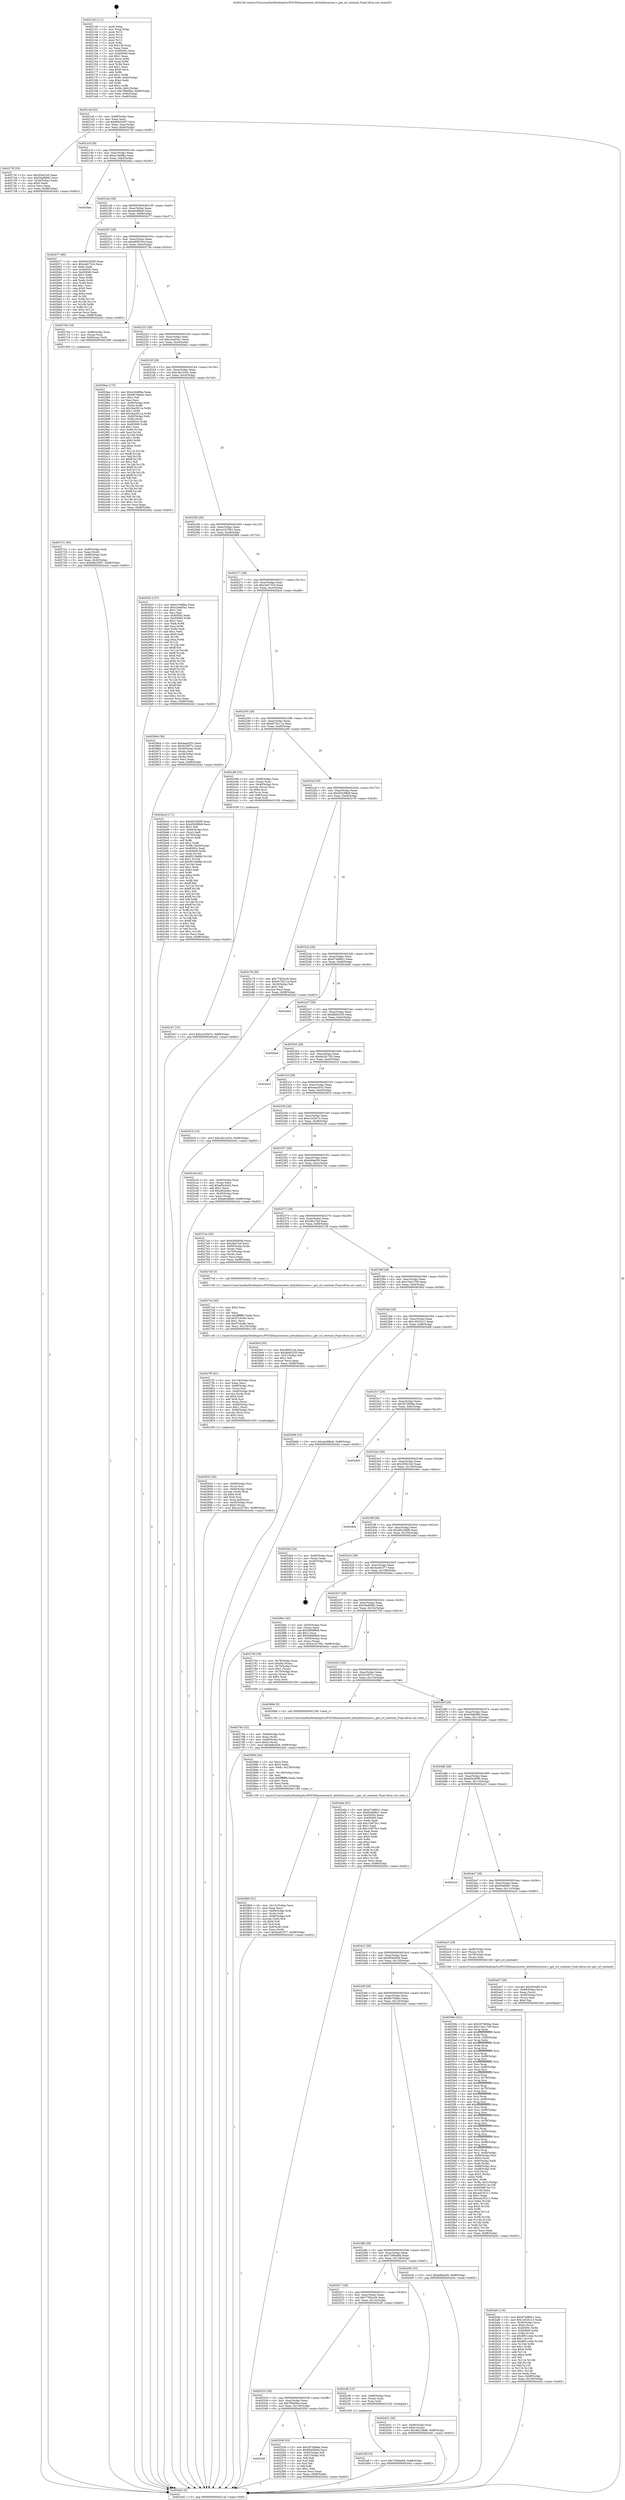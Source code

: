 digraph "0x402140" {
  label = "0x402140 (/mnt/c/Users/mathe/Desktop/tcc/POCII/binaries/extr_kittykittymouse.c_get_url_sentinel_Final-ollvm.out::main(0))"
  labelloc = "t"
  node[shape=record]

  Entry [label="",width=0.3,height=0.3,shape=circle,fillcolor=black,style=filled]
  "0x4021af" [label="{
     0x4021af [32]\l
     | [instrs]\l
     &nbsp;&nbsp;0x4021af \<+6\>: mov -0x98(%rbp),%eax\l
     &nbsp;&nbsp;0x4021b5 \<+2\>: mov %eax,%ecx\l
     &nbsp;&nbsp;0x4021b7 \<+6\>: sub $0x84b526f7,%ecx\l
     &nbsp;&nbsp;0x4021bd \<+6\>: mov %eax,-0xac(%rbp)\l
     &nbsp;&nbsp;0x4021c3 \<+6\>: mov %ecx,-0xb0(%rbp)\l
     &nbsp;&nbsp;0x4021c9 \<+6\>: je 000000000040273f \<main+0x5ff\>\l
  }"]
  "0x40273f" [label="{
     0x40273f [30]\l
     | [instrs]\l
     &nbsp;&nbsp;0x40273f \<+5\>: mov $0x3f26c3c0,%eax\l
     &nbsp;&nbsp;0x402744 \<+5\>: mov $0x54af6882,%ecx\l
     &nbsp;&nbsp;0x402749 \<+3\>: mov -0x30(%rbp),%edx\l
     &nbsp;&nbsp;0x40274c \<+3\>: cmp $0x0,%edx\l
     &nbsp;&nbsp;0x40274f \<+3\>: cmove %ecx,%eax\l
     &nbsp;&nbsp;0x402752 \<+6\>: mov %eax,-0x98(%rbp)\l
     &nbsp;&nbsp;0x402758 \<+5\>: jmp 0000000000402e42 \<main+0xd02\>\l
  }"]
  "0x4021cf" [label="{
     0x4021cf [28]\l
     | [instrs]\l
     &nbsp;&nbsp;0x4021cf \<+5\>: jmp 00000000004021d4 \<main+0x94\>\l
     &nbsp;&nbsp;0x4021d4 \<+6\>: mov -0xac(%rbp),%eax\l
     &nbsp;&nbsp;0x4021da \<+5\>: sub $0xa10ddfba,%eax\l
     &nbsp;&nbsp;0x4021df \<+6\>: mov %eax,-0xb4(%rbp)\l
     &nbsp;&nbsp;0x4021e5 \<+6\>: je 0000000000402daa \<main+0xc6a\>\l
  }"]
  Exit [label="",width=0.3,height=0.3,shape=circle,fillcolor=black,style=filled,peripheries=2]
  "0x402daa" [label="{
     0x402daa\l
  }", style=dashed]
  "0x4021eb" [label="{
     0x4021eb [28]\l
     | [instrs]\l
     &nbsp;&nbsp;0x4021eb \<+5\>: jmp 00000000004021f0 \<main+0xb0\>\l
     &nbsp;&nbsp;0x4021f0 \<+6\>: mov -0xac(%rbp),%eax\l
     &nbsp;&nbsp;0x4021f6 \<+5\>: sub $0xabc8fbe0,%eax\l
     &nbsp;&nbsp;0x4021fb \<+6\>: mov %eax,-0xb8(%rbp)\l
     &nbsp;&nbsp;0x402201 \<+6\>: je 0000000000402b77 \<main+0xa37\>\l
  }"]
  "0x402cff" [label="{
     0x402cff [15]\l
     | [instrs]\l
     &nbsp;&nbsp;0x402cff \<+10\>: movl $0x7299ae8d,-0x98(%rbp)\l
     &nbsp;&nbsp;0x402d09 \<+5\>: jmp 0000000000402e42 \<main+0xd02\>\l
  }"]
  "0x402b77" [label="{
     0x402b77 [86]\l
     | [instrs]\l
     &nbsp;&nbsp;0x402b77 \<+5\>: mov $0x654295f5,%eax\l
     &nbsp;&nbsp;0x402b7c \<+5\>: mov $0xcefe7324,%ecx\l
     &nbsp;&nbsp;0x402b81 \<+2\>: xor %edx,%edx\l
     &nbsp;&nbsp;0x402b83 \<+7\>: mov 0x40505c,%esi\l
     &nbsp;&nbsp;0x402b8a \<+7\>: mov 0x405060,%edi\l
     &nbsp;&nbsp;0x402b91 \<+3\>: sub $0x1,%edx\l
     &nbsp;&nbsp;0x402b94 \<+3\>: mov %esi,%r8d\l
     &nbsp;&nbsp;0x402b97 \<+3\>: add %edx,%r8d\l
     &nbsp;&nbsp;0x402b9a \<+4\>: imul %r8d,%esi\l
     &nbsp;&nbsp;0x402b9e \<+3\>: and $0x1,%esi\l
     &nbsp;&nbsp;0x402ba1 \<+3\>: cmp $0x0,%esi\l
     &nbsp;&nbsp;0x402ba4 \<+4\>: sete %r9b\l
     &nbsp;&nbsp;0x402ba8 \<+3\>: cmp $0xa,%edi\l
     &nbsp;&nbsp;0x402bab \<+4\>: setl %r10b\l
     &nbsp;&nbsp;0x402baf \<+3\>: mov %r9b,%r11b\l
     &nbsp;&nbsp;0x402bb2 \<+3\>: and %r10b,%r11b\l
     &nbsp;&nbsp;0x402bb5 \<+3\>: xor %r10b,%r9b\l
     &nbsp;&nbsp;0x402bb8 \<+3\>: or %r9b,%r11b\l
     &nbsp;&nbsp;0x402bbb \<+4\>: test $0x1,%r11b\l
     &nbsp;&nbsp;0x402bbf \<+3\>: cmovne %ecx,%eax\l
     &nbsp;&nbsp;0x402bc2 \<+6\>: mov %eax,-0x98(%rbp)\l
     &nbsp;&nbsp;0x402bc8 \<+5\>: jmp 0000000000402e42 \<main+0xd02\>\l
  }"]
  "0x402207" [label="{
     0x402207 [28]\l
     | [instrs]\l
     &nbsp;&nbsp;0x402207 \<+5\>: jmp 000000000040220c \<main+0xcc\>\l
     &nbsp;&nbsp;0x40220c \<+6\>: mov -0xac(%rbp),%eax\l
     &nbsp;&nbsp;0x402212 \<+5\>: sub $0xaf09510a,%eax\l
     &nbsp;&nbsp;0x402217 \<+6\>: mov %eax,-0xbc(%rbp)\l
     &nbsp;&nbsp;0x40221d \<+6\>: je 000000000040270e \<main+0x5ce\>\l
  }"]
  "0x402cb7" [label="{
     0x402cb7 [15]\l
     | [instrs]\l
     &nbsp;&nbsp;0x402cb7 \<+10\>: movl $0xec320a7e,-0x98(%rbp)\l
     &nbsp;&nbsp;0x402cc1 \<+5\>: jmp 0000000000402e42 \<main+0xd02\>\l
  }"]
  "0x40270e" [label="{
     0x40270e [19]\l
     | [instrs]\l
     &nbsp;&nbsp;0x40270e \<+7\>: mov -0x88(%rbp),%rax\l
     &nbsp;&nbsp;0x402715 \<+3\>: mov (%rax),%rax\l
     &nbsp;&nbsp;0x402718 \<+4\>: mov 0x8(%rax),%rdi\l
     &nbsp;&nbsp;0x40271c \<+5\>: call 0000000000401060 \<atoi@plt\>\l
     | [calls]\l
     &nbsp;&nbsp;0x401060 \{1\} (unknown)\l
  }"]
  "0x402223" [label="{
     0x402223 [28]\l
     | [instrs]\l
     &nbsp;&nbsp;0x402223 \<+5\>: jmp 0000000000402228 \<main+0xe8\>\l
     &nbsp;&nbsp;0x402228 \<+6\>: mov -0xac(%rbp),%eax\l
     &nbsp;&nbsp;0x40222e \<+5\>: sub $0xc2ee65a1,%eax\l
     &nbsp;&nbsp;0x402233 \<+6\>: mov %eax,-0xc0(%rbp)\l
     &nbsp;&nbsp;0x402239 \<+6\>: je 00000000004029ae \<main+0x86e\>\l
  }"]
  "0x402af4" [label="{
     0x402af4 [116]\l
     | [instrs]\l
     &nbsp;&nbsp;0x402af4 \<+5\>: mov $0xd74d89c1,%esi\l
     &nbsp;&nbsp;0x402af9 \<+5\>: mov $0x14025c13,%edx\l
     &nbsp;&nbsp;0x402afe \<+4\>: mov -0x40(%rbp),%rcx\l
     &nbsp;&nbsp;0x402b02 \<+6\>: movl $0x0,(%rcx)\l
     &nbsp;&nbsp;0x402b08 \<+8\>: mov 0x40505c,%r8d\l
     &nbsp;&nbsp;0x402b10 \<+8\>: mov 0x405060,%r9d\l
     &nbsp;&nbsp;0x402b18 \<+3\>: mov %r8d,%r10d\l
     &nbsp;&nbsp;0x402b1b \<+7\>: sub $0x8f51c4de,%r10d\l
     &nbsp;&nbsp;0x402b22 \<+4\>: sub $0x1,%r10d\l
     &nbsp;&nbsp;0x402b26 \<+7\>: add $0x8f51c4de,%r10d\l
     &nbsp;&nbsp;0x402b2d \<+4\>: imul %r10d,%r8d\l
     &nbsp;&nbsp;0x402b31 \<+4\>: and $0x1,%r8d\l
     &nbsp;&nbsp;0x402b35 \<+4\>: cmp $0x0,%r8d\l
     &nbsp;&nbsp;0x402b39 \<+4\>: sete %r11b\l
     &nbsp;&nbsp;0x402b3d \<+4\>: cmp $0xa,%r9d\l
     &nbsp;&nbsp;0x402b41 \<+3\>: setl %bl\l
     &nbsp;&nbsp;0x402b44 \<+3\>: mov %r11b,%r14b\l
     &nbsp;&nbsp;0x402b47 \<+3\>: and %bl,%r14b\l
     &nbsp;&nbsp;0x402b4a \<+3\>: xor %bl,%r11b\l
     &nbsp;&nbsp;0x402b4d \<+3\>: or %r11b,%r14b\l
     &nbsp;&nbsp;0x402b50 \<+4\>: test $0x1,%r14b\l
     &nbsp;&nbsp;0x402b54 \<+3\>: cmovne %edx,%esi\l
     &nbsp;&nbsp;0x402b57 \<+6\>: mov %esi,-0x98(%rbp)\l
     &nbsp;&nbsp;0x402b5d \<+6\>: mov %eax,-0x140(%rbp)\l
     &nbsp;&nbsp;0x402b63 \<+5\>: jmp 0000000000402e42 \<main+0xd02\>\l
  }"]
  "0x4029ae" [label="{
     0x4029ae [173]\l
     | [instrs]\l
     &nbsp;&nbsp;0x4029ae \<+5\>: mov $0xa10ddfba,%eax\l
     &nbsp;&nbsp;0x4029b3 \<+5\>: mov $0x6b70debc,%ecx\l
     &nbsp;&nbsp;0x4029b8 \<+2\>: mov $0x1,%dl\l
     &nbsp;&nbsp;0x4029ba \<+2\>: xor %esi,%esi\l
     &nbsp;&nbsp;0x4029bc \<+4\>: mov -0x60(%rbp),%rdi\l
     &nbsp;&nbsp;0x4029c0 \<+3\>: mov (%rdi),%r8d\l
     &nbsp;&nbsp;0x4029c3 \<+7\>: sub $0x3ea2911a,%r8d\l
     &nbsp;&nbsp;0x4029ca \<+4\>: add $0x1,%r8d\l
     &nbsp;&nbsp;0x4029ce \<+7\>: add $0x3ea2911a,%r8d\l
     &nbsp;&nbsp;0x4029d5 \<+4\>: mov -0x60(%rbp),%rdi\l
     &nbsp;&nbsp;0x4029d9 \<+3\>: mov %r8d,(%rdi)\l
     &nbsp;&nbsp;0x4029dc \<+8\>: mov 0x40505c,%r8d\l
     &nbsp;&nbsp;0x4029e4 \<+8\>: mov 0x405060,%r9d\l
     &nbsp;&nbsp;0x4029ec \<+3\>: sub $0x1,%esi\l
     &nbsp;&nbsp;0x4029ef \<+3\>: mov %r8d,%r10d\l
     &nbsp;&nbsp;0x4029f2 \<+3\>: add %esi,%r10d\l
     &nbsp;&nbsp;0x4029f5 \<+4\>: imul %r10d,%r8d\l
     &nbsp;&nbsp;0x4029f9 \<+4\>: and $0x1,%r8d\l
     &nbsp;&nbsp;0x4029fd \<+4\>: cmp $0x0,%r8d\l
     &nbsp;&nbsp;0x402a01 \<+4\>: sete %r11b\l
     &nbsp;&nbsp;0x402a05 \<+4\>: cmp $0xa,%r9d\l
     &nbsp;&nbsp;0x402a09 \<+3\>: setl %bl\l
     &nbsp;&nbsp;0x402a0c \<+3\>: mov %r11b,%r14b\l
     &nbsp;&nbsp;0x402a0f \<+4\>: xor $0xff,%r14b\l
     &nbsp;&nbsp;0x402a13 \<+3\>: mov %bl,%r15b\l
     &nbsp;&nbsp;0x402a16 \<+4\>: xor $0xff,%r15b\l
     &nbsp;&nbsp;0x402a1a \<+3\>: xor $0x1,%dl\l
     &nbsp;&nbsp;0x402a1d \<+3\>: mov %r14b,%r12b\l
     &nbsp;&nbsp;0x402a20 \<+4\>: and $0xff,%r12b\l
     &nbsp;&nbsp;0x402a24 \<+3\>: and %dl,%r11b\l
     &nbsp;&nbsp;0x402a27 \<+3\>: mov %r15b,%r13b\l
     &nbsp;&nbsp;0x402a2a \<+4\>: and $0xff,%r13b\l
     &nbsp;&nbsp;0x402a2e \<+2\>: and %dl,%bl\l
     &nbsp;&nbsp;0x402a30 \<+3\>: or %r11b,%r12b\l
     &nbsp;&nbsp;0x402a33 \<+3\>: or %bl,%r13b\l
     &nbsp;&nbsp;0x402a36 \<+3\>: xor %r13b,%r12b\l
     &nbsp;&nbsp;0x402a39 \<+3\>: or %r15b,%r14b\l
     &nbsp;&nbsp;0x402a3c \<+4\>: xor $0xff,%r14b\l
     &nbsp;&nbsp;0x402a40 \<+3\>: or $0x1,%dl\l
     &nbsp;&nbsp;0x402a43 \<+3\>: and %dl,%r14b\l
     &nbsp;&nbsp;0x402a46 \<+3\>: or %r14b,%r12b\l
     &nbsp;&nbsp;0x402a49 \<+4\>: test $0x1,%r12b\l
     &nbsp;&nbsp;0x402a4d \<+3\>: cmovne %ecx,%eax\l
     &nbsp;&nbsp;0x402a50 \<+6\>: mov %eax,-0x98(%rbp)\l
     &nbsp;&nbsp;0x402a56 \<+5\>: jmp 0000000000402e42 \<main+0xd02\>\l
  }"]
  "0x40223f" [label="{
     0x40223f [28]\l
     | [instrs]\l
     &nbsp;&nbsp;0x40223f \<+5\>: jmp 0000000000402244 \<main+0x104\>\l
     &nbsp;&nbsp;0x402244 \<+6\>: mov -0xac(%rbp),%eax\l
     &nbsp;&nbsp;0x40224a \<+5\>: sub $0xc4b1443c,%eax\l
     &nbsp;&nbsp;0x40224f \<+6\>: mov %eax,-0xc4(%rbp)\l
     &nbsp;&nbsp;0x402255 \<+6\>: je 0000000000402925 \<main+0x7e5\>\l
  }"]
  "0x402ad7" [label="{
     0x402ad7 [29]\l
     | [instrs]\l
     &nbsp;&nbsp;0x402ad7 \<+10\>: movabs $0x4030b6,%rdi\l
     &nbsp;&nbsp;0x402ae1 \<+4\>: mov -0x48(%rbp),%rcx\l
     &nbsp;&nbsp;0x402ae5 \<+2\>: mov %eax,(%rcx)\l
     &nbsp;&nbsp;0x402ae7 \<+4\>: mov -0x48(%rbp),%rcx\l
     &nbsp;&nbsp;0x402aeb \<+2\>: mov (%rcx),%esi\l
     &nbsp;&nbsp;0x402aed \<+2\>: mov $0x0,%al\l
     &nbsp;&nbsp;0x402aef \<+5\>: call 0000000000401040 \<printf@plt\>\l
     | [calls]\l
     &nbsp;&nbsp;0x401040 \{1\} (unknown)\l
  }"]
  "0x402925" [label="{
     0x402925 [137]\l
     | [instrs]\l
     &nbsp;&nbsp;0x402925 \<+5\>: mov $0xa10ddfba,%eax\l
     &nbsp;&nbsp;0x40292a \<+5\>: mov $0xc2ee65a1,%ecx\l
     &nbsp;&nbsp;0x40292f \<+2\>: mov $0x1,%dl\l
     &nbsp;&nbsp;0x402931 \<+2\>: xor %esi,%esi\l
     &nbsp;&nbsp;0x402933 \<+7\>: mov 0x40505c,%edi\l
     &nbsp;&nbsp;0x40293a \<+8\>: mov 0x405060,%r8d\l
     &nbsp;&nbsp;0x402942 \<+3\>: sub $0x1,%esi\l
     &nbsp;&nbsp;0x402945 \<+3\>: mov %edi,%r9d\l
     &nbsp;&nbsp;0x402948 \<+3\>: add %esi,%r9d\l
     &nbsp;&nbsp;0x40294b \<+4\>: imul %r9d,%edi\l
     &nbsp;&nbsp;0x40294f \<+3\>: and $0x1,%edi\l
     &nbsp;&nbsp;0x402952 \<+3\>: cmp $0x0,%edi\l
     &nbsp;&nbsp;0x402955 \<+4\>: sete %r10b\l
     &nbsp;&nbsp;0x402959 \<+4\>: cmp $0xa,%r8d\l
     &nbsp;&nbsp;0x40295d \<+4\>: setl %r11b\l
     &nbsp;&nbsp;0x402961 \<+3\>: mov %r10b,%bl\l
     &nbsp;&nbsp;0x402964 \<+3\>: xor $0xff,%bl\l
     &nbsp;&nbsp;0x402967 \<+3\>: mov %r11b,%r14b\l
     &nbsp;&nbsp;0x40296a \<+4\>: xor $0xff,%r14b\l
     &nbsp;&nbsp;0x40296e \<+3\>: xor $0x0,%dl\l
     &nbsp;&nbsp;0x402971 \<+3\>: mov %bl,%r15b\l
     &nbsp;&nbsp;0x402974 \<+4\>: and $0x0,%r15b\l
     &nbsp;&nbsp;0x402978 \<+3\>: and %dl,%r10b\l
     &nbsp;&nbsp;0x40297b \<+3\>: mov %r14b,%r12b\l
     &nbsp;&nbsp;0x40297e \<+4\>: and $0x0,%r12b\l
     &nbsp;&nbsp;0x402982 \<+3\>: and %dl,%r11b\l
     &nbsp;&nbsp;0x402985 \<+3\>: or %r10b,%r15b\l
     &nbsp;&nbsp;0x402988 \<+3\>: or %r11b,%r12b\l
     &nbsp;&nbsp;0x40298b \<+3\>: xor %r12b,%r15b\l
     &nbsp;&nbsp;0x40298e \<+3\>: or %r14b,%bl\l
     &nbsp;&nbsp;0x402991 \<+3\>: xor $0xff,%bl\l
     &nbsp;&nbsp;0x402994 \<+3\>: or $0x0,%dl\l
     &nbsp;&nbsp;0x402997 \<+2\>: and %dl,%bl\l
     &nbsp;&nbsp;0x402999 \<+3\>: or %bl,%r15b\l
     &nbsp;&nbsp;0x40299c \<+4\>: test $0x1,%r15b\l
     &nbsp;&nbsp;0x4029a0 \<+3\>: cmovne %ecx,%eax\l
     &nbsp;&nbsp;0x4029a3 \<+6\>: mov %eax,-0x98(%rbp)\l
     &nbsp;&nbsp;0x4029a9 \<+5\>: jmp 0000000000402e42 \<main+0xd02\>\l
  }"]
  "0x40225b" [label="{
     0x40225b [28]\l
     | [instrs]\l
     &nbsp;&nbsp;0x40225b \<+5\>: jmp 0000000000402260 \<main+0x120\>\l
     &nbsp;&nbsp;0x402260 \<+6\>: mov -0xac(%rbp),%eax\l
     &nbsp;&nbsp;0x402266 \<+5\>: sub $0xce1b7061,%eax\l
     &nbsp;&nbsp;0x40226b \<+6\>: mov %eax,-0xc8(%rbp)\l
     &nbsp;&nbsp;0x402271 \<+6\>: je 0000000000402864 \<main+0x724\>\l
  }"]
  "0x4028b9" [label="{
     0x4028b9 [51]\l
     | [instrs]\l
     &nbsp;&nbsp;0x4028b9 \<+6\>: mov -0x13c(%rbp),%ecx\l
     &nbsp;&nbsp;0x4028bf \<+3\>: imul %eax,%ecx\l
     &nbsp;&nbsp;0x4028c2 \<+4\>: mov -0x68(%rbp),%rdi\l
     &nbsp;&nbsp;0x4028c6 \<+3\>: mov (%rdi),%rdi\l
     &nbsp;&nbsp;0x4028c9 \<+4\>: mov -0x60(%rbp),%r8\l
     &nbsp;&nbsp;0x4028cd \<+3\>: movslq (%r8),%r8\l
     &nbsp;&nbsp;0x4028d0 \<+4\>: shl $0x4,%r8\l
     &nbsp;&nbsp;0x4028d4 \<+3\>: add %r8,%rdi\l
     &nbsp;&nbsp;0x4028d7 \<+4\>: mov 0x8(%rdi),%rdi\l
     &nbsp;&nbsp;0x4028db \<+2\>: mov %ecx,(%rdi)\l
     &nbsp;&nbsp;0x4028dd \<+10\>: movl $0x4a401f77,-0x98(%rbp)\l
     &nbsp;&nbsp;0x4028e7 \<+5\>: jmp 0000000000402e42 \<main+0xd02\>\l
  }"]
  "0x402864" [label="{
     0x402864 [36]\l
     | [instrs]\l
     &nbsp;&nbsp;0x402864 \<+5\>: mov $0xeaacf25c,%eax\l
     &nbsp;&nbsp;0x402869 \<+5\>: mov $0x5c20f71c,%ecx\l
     &nbsp;&nbsp;0x40286e \<+4\>: mov -0x50(%rbp),%rdx\l
     &nbsp;&nbsp;0x402872 \<+2\>: mov (%rdx),%esi\l
     &nbsp;&nbsp;0x402874 \<+4\>: mov -0x58(%rbp),%rdx\l
     &nbsp;&nbsp;0x402878 \<+2\>: cmp (%rdx),%esi\l
     &nbsp;&nbsp;0x40287a \<+3\>: cmovl %ecx,%eax\l
     &nbsp;&nbsp;0x40287d \<+6\>: mov %eax,-0x98(%rbp)\l
     &nbsp;&nbsp;0x402883 \<+5\>: jmp 0000000000402e42 \<main+0xd02\>\l
  }"]
  "0x402277" [label="{
     0x402277 [28]\l
     | [instrs]\l
     &nbsp;&nbsp;0x402277 \<+5\>: jmp 000000000040227c \<main+0x13c\>\l
     &nbsp;&nbsp;0x40227c \<+6\>: mov -0xac(%rbp),%eax\l
     &nbsp;&nbsp;0x402282 \<+5\>: sub $0xcefe7324,%eax\l
     &nbsp;&nbsp;0x402287 \<+6\>: mov %eax,-0xcc(%rbp)\l
     &nbsp;&nbsp;0x40228d \<+6\>: je 0000000000402bcd \<main+0xa8d\>\l
  }"]
  "0x40288d" [label="{
     0x40288d [44]\l
     | [instrs]\l
     &nbsp;&nbsp;0x40288d \<+2\>: xor %ecx,%ecx\l
     &nbsp;&nbsp;0x40288f \<+5\>: mov $0x2,%edx\l
     &nbsp;&nbsp;0x402894 \<+6\>: mov %edx,-0x138(%rbp)\l
     &nbsp;&nbsp;0x40289a \<+1\>: cltd\l
     &nbsp;&nbsp;0x40289b \<+6\>: mov -0x138(%rbp),%esi\l
     &nbsp;&nbsp;0x4028a1 \<+2\>: idiv %esi\l
     &nbsp;&nbsp;0x4028a3 \<+6\>: imul $0xfffffffe,%edx,%edx\l
     &nbsp;&nbsp;0x4028a9 \<+3\>: sub $0x1,%ecx\l
     &nbsp;&nbsp;0x4028ac \<+2\>: sub %ecx,%edx\l
     &nbsp;&nbsp;0x4028ae \<+6\>: mov %edx,-0x13c(%rbp)\l
     &nbsp;&nbsp;0x4028b4 \<+5\>: call 0000000000401160 \<next_i\>\l
     | [calls]\l
     &nbsp;&nbsp;0x401160 \{1\} (/mnt/c/Users/mathe/Desktop/tcc/POCII/binaries/extr_kittykittymouse.c_get_url_sentinel_Final-ollvm.out::next_i)\l
  }"]
  "0x402bcd" [label="{
     0x402bcd [171]\l
     | [instrs]\l
     &nbsp;&nbsp;0x402bcd \<+5\>: mov $0x654295f5,%eax\l
     &nbsp;&nbsp;0x402bd2 \<+5\>: mov $0xd5b3f8b8,%ecx\l
     &nbsp;&nbsp;0x402bd7 \<+2\>: mov $0x1,%dl\l
     &nbsp;&nbsp;0x402bd9 \<+4\>: mov -0x40(%rbp),%rsi\l
     &nbsp;&nbsp;0x402bdd \<+2\>: mov (%rsi),%edi\l
     &nbsp;&nbsp;0x402bdf \<+4\>: mov -0x70(%rbp),%rsi\l
     &nbsp;&nbsp;0x402be3 \<+2\>: cmp (%rsi),%edi\l
     &nbsp;&nbsp;0x402be5 \<+4\>: setl %r8b\l
     &nbsp;&nbsp;0x402be9 \<+4\>: and $0x1,%r8b\l
     &nbsp;&nbsp;0x402bed \<+4\>: mov %r8b,-0x29(%rbp)\l
     &nbsp;&nbsp;0x402bf1 \<+7\>: mov 0x40505c,%edi\l
     &nbsp;&nbsp;0x402bf8 \<+8\>: mov 0x405060,%r9d\l
     &nbsp;&nbsp;0x402c00 \<+3\>: mov %edi,%r10d\l
     &nbsp;&nbsp;0x402c03 \<+7\>: add $0x9515b89d,%r10d\l
     &nbsp;&nbsp;0x402c0a \<+4\>: sub $0x1,%r10d\l
     &nbsp;&nbsp;0x402c0e \<+7\>: sub $0x9515b89d,%r10d\l
     &nbsp;&nbsp;0x402c15 \<+4\>: imul %r10d,%edi\l
     &nbsp;&nbsp;0x402c19 \<+3\>: and $0x1,%edi\l
     &nbsp;&nbsp;0x402c1c \<+3\>: cmp $0x0,%edi\l
     &nbsp;&nbsp;0x402c1f \<+4\>: sete %r8b\l
     &nbsp;&nbsp;0x402c23 \<+4\>: cmp $0xa,%r9d\l
     &nbsp;&nbsp;0x402c27 \<+4\>: setl %r11b\l
     &nbsp;&nbsp;0x402c2b \<+3\>: mov %r8b,%bl\l
     &nbsp;&nbsp;0x402c2e \<+3\>: xor $0xff,%bl\l
     &nbsp;&nbsp;0x402c31 \<+3\>: mov %r11b,%r14b\l
     &nbsp;&nbsp;0x402c34 \<+4\>: xor $0xff,%r14b\l
     &nbsp;&nbsp;0x402c38 \<+3\>: xor $0x1,%dl\l
     &nbsp;&nbsp;0x402c3b \<+3\>: mov %bl,%r15b\l
     &nbsp;&nbsp;0x402c3e \<+4\>: and $0xff,%r15b\l
     &nbsp;&nbsp;0x402c42 \<+3\>: and %dl,%r8b\l
     &nbsp;&nbsp;0x402c45 \<+3\>: mov %r14b,%r12b\l
     &nbsp;&nbsp;0x402c48 \<+4\>: and $0xff,%r12b\l
     &nbsp;&nbsp;0x402c4c \<+3\>: and %dl,%r11b\l
     &nbsp;&nbsp;0x402c4f \<+3\>: or %r8b,%r15b\l
     &nbsp;&nbsp;0x402c52 \<+3\>: or %r11b,%r12b\l
     &nbsp;&nbsp;0x402c55 \<+3\>: xor %r12b,%r15b\l
     &nbsp;&nbsp;0x402c58 \<+3\>: or %r14b,%bl\l
     &nbsp;&nbsp;0x402c5b \<+3\>: xor $0xff,%bl\l
     &nbsp;&nbsp;0x402c5e \<+3\>: or $0x1,%dl\l
     &nbsp;&nbsp;0x402c61 \<+2\>: and %dl,%bl\l
     &nbsp;&nbsp;0x402c63 \<+3\>: or %bl,%r15b\l
     &nbsp;&nbsp;0x402c66 \<+4\>: test $0x1,%r15b\l
     &nbsp;&nbsp;0x402c6a \<+3\>: cmovne %ecx,%eax\l
     &nbsp;&nbsp;0x402c6d \<+6\>: mov %eax,-0x98(%rbp)\l
     &nbsp;&nbsp;0x402c73 \<+5\>: jmp 0000000000402e42 \<main+0xd02\>\l
  }"]
  "0x402293" [label="{
     0x402293 [28]\l
     | [instrs]\l
     &nbsp;&nbsp;0x402293 \<+5\>: jmp 0000000000402298 \<main+0x158\>\l
     &nbsp;&nbsp;0x402298 \<+6\>: mov -0xac(%rbp),%eax\l
     &nbsp;&nbsp;0x40229e \<+5\>: sub $0xd576211a,%eax\l
     &nbsp;&nbsp;0x4022a3 \<+6\>: mov %eax,-0xd0(%rbp)\l
     &nbsp;&nbsp;0x4022a9 \<+6\>: je 0000000000402c96 \<main+0xb56\>\l
  }"]
  "0x402832" [label="{
     0x402832 [50]\l
     | [instrs]\l
     &nbsp;&nbsp;0x402832 \<+4\>: mov -0x68(%rbp),%rsi\l
     &nbsp;&nbsp;0x402836 \<+3\>: mov (%rsi),%rsi\l
     &nbsp;&nbsp;0x402839 \<+4\>: mov -0x60(%rbp),%rdi\l
     &nbsp;&nbsp;0x40283d \<+3\>: movslq (%rdi),%rdi\l
     &nbsp;&nbsp;0x402840 \<+4\>: shl $0x4,%rdi\l
     &nbsp;&nbsp;0x402844 \<+3\>: add %rdi,%rsi\l
     &nbsp;&nbsp;0x402847 \<+4\>: mov %rax,0x8(%rsi)\l
     &nbsp;&nbsp;0x40284b \<+4\>: mov -0x50(%rbp),%rax\l
     &nbsp;&nbsp;0x40284f \<+6\>: movl $0x0,(%rax)\l
     &nbsp;&nbsp;0x402855 \<+10\>: movl $0xce1b7061,-0x98(%rbp)\l
     &nbsp;&nbsp;0x40285f \<+5\>: jmp 0000000000402e42 \<main+0xd02\>\l
  }"]
  "0x402c96" [label="{
     0x402c96 [33]\l
     | [instrs]\l
     &nbsp;&nbsp;0x402c96 \<+4\>: mov -0x68(%rbp),%rax\l
     &nbsp;&nbsp;0x402c9a \<+3\>: mov (%rax),%rax\l
     &nbsp;&nbsp;0x402c9d \<+4\>: mov -0x40(%rbp),%rcx\l
     &nbsp;&nbsp;0x402ca1 \<+3\>: movslq (%rcx),%rcx\l
     &nbsp;&nbsp;0x402ca4 \<+4\>: shl $0x4,%rcx\l
     &nbsp;&nbsp;0x402ca8 \<+3\>: add %rcx,%rax\l
     &nbsp;&nbsp;0x402cab \<+4\>: mov 0x8(%rax),%rax\l
     &nbsp;&nbsp;0x402caf \<+3\>: mov %rax,%rdi\l
     &nbsp;&nbsp;0x402cb2 \<+5\>: call 0000000000401030 \<free@plt\>\l
     | [calls]\l
     &nbsp;&nbsp;0x401030 \{1\} (unknown)\l
  }"]
  "0x4022af" [label="{
     0x4022af [28]\l
     | [instrs]\l
     &nbsp;&nbsp;0x4022af \<+5\>: jmp 00000000004022b4 \<main+0x174\>\l
     &nbsp;&nbsp;0x4022b4 \<+6\>: mov -0xac(%rbp),%eax\l
     &nbsp;&nbsp;0x4022ba \<+5\>: sub $0xd5b3f8b8,%eax\l
     &nbsp;&nbsp;0x4022bf \<+6\>: mov %eax,-0xd4(%rbp)\l
     &nbsp;&nbsp;0x4022c5 \<+6\>: je 0000000000402c78 \<main+0xb38\>\l
  }"]
  "0x4027f5" [label="{
     0x4027f5 [61]\l
     | [instrs]\l
     &nbsp;&nbsp;0x4027f5 \<+6\>: mov -0x134(%rbp),%ecx\l
     &nbsp;&nbsp;0x4027fb \<+3\>: imul %eax,%ecx\l
     &nbsp;&nbsp;0x4027fe \<+4\>: mov -0x68(%rbp),%rsi\l
     &nbsp;&nbsp;0x402802 \<+3\>: mov (%rsi),%rsi\l
     &nbsp;&nbsp;0x402805 \<+4\>: mov -0x60(%rbp),%rdi\l
     &nbsp;&nbsp;0x402809 \<+3\>: movslq (%rdi),%rdi\l
     &nbsp;&nbsp;0x40280c \<+4\>: shl $0x4,%rdi\l
     &nbsp;&nbsp;0x402810 \<+3\>: add %rdi,%rsi\l
     &nbsp;&nbsp;0x402813 \<+2\>: mov %ecx,(%rsi)\l
     &nbsp;&nbsp;0x402815 \<+4\>: mov -0x58(%rbp),%rsi\l
     &nbsp;&nbsp;0x402819 \<+6\>: movl $0x1,(%rsi)\l
     &nbsp;&nbsp;0x40281f \<+4\>: mov -0x58(%rbp),%rsi\l
     &nbsp;&nbsp;0x402823 \<+3\>: movslq (%rsi),%rsi\l
     &nbsp;&nbsp;0x402826 \<+4\>: shl $0x2,%rsi\l
     &nbsp;&nbsp;0x40282a \<+3\>: mov %rsi,%rdi\l
     &nbsp;&nbsp;0x40282d \<+5\>: call 0000000000401050 \<malloc@plt\>\l
     | [calls]\l
     &nbsp;&nbsp;0x401050 \{1\} (unknown)\l
  }"]
  "0x402c78" [label="{
     0x402c78 [30]\l
     | [instrs]\l
     &nbsp;&nbsp;0x402c78 \<+5\>: mov $0x7795ac2b,%eax\l
     &nbsp;&nbsp;0x402c7d \<+5\>: mov $0xd576211a,%ecx\l
     &nbsp;&nbsp;0x402c82 \<+3\>: mov -0x29(%rbp),%dl\l
     &nbsp;&nbsp;0x402c85 \<+3\>: test $0x1,%dl\l
     &nbsp;&nbsp;0x402c88 \<+3\>: cmovne %ecx,%eax\l
     &nbsp;&nbsp;0x402c8b \<+6\>: mov %eax,-0x98(%rbp)\l
     &nbsp;&nbsp;0x402c91 \<+5\>: jmp 0000000000402e42 \<main+0xd02\>\l
  }"]
  "0x4022cb" [label="{
     0x4022cb [28]\l
     | [instrs]\l
     &nbsp;&nbsp;0x4022cb \<+5\>: jmp 00000000004022d0 \<main+0x190\>\l
     &nbsp;&nbsp;0x4022d0 \<+6\>: mov -0xac(%rbp),%eax\l
     &nbsp;&nbsp;0x4022d6 \<+5\>: sub $0xd74d89c1,%eax\l
     &nbsp;&nbsp;0x4022db \<+6\>: mov %eax,-0xd8(%rbp)\l
     &nbsp;&nbsp;0x4022e1 \<+6\>: je 0000000000402dd4 \<main+0xc94\>\l
  }"]
  "0x4027cd" [label="{
     0x4027cd [40]\l
     | [instrs]\l
     &nbsp;&nbsp;0x4027cd \<+5\>: mov $0x2,%ecx\l
     &nbsp;&nbsp;0x4027d2 \<+1\>: cltd\l
     &nbsp;&nbsp;0x4027d3 \<+2\>: idiv %ecx\l
     &nbsp;&nbsp;0x4027d5 \<+6\>: imul $0xfffffffe,%edx,%ecx\l
     &nbsp;&nbsp;0x4027db \<+6\>: sub $0xf7cfca8c,%ecx\l
     &nbsp;&nbsp;0x4027e1 \<+3\>: add $0x1,%ecx\l
     &nbsp;&nbsp;0x4027e4 \<+6\>: add $0xf7cfca8c,%ecx\l
     &nbsp;&nbsp;0x4027ea \<+6\>: mov %ecx,-0x134(%rbp)\l
     &nbsp;&nbsp;0x4027f0 \<+5\>: call 0000000000401160 \<next_i\>\l
     | [calls]\l
     &nbsp;&nbsp;0x401160 \{1\} (/mnt/c/Users/mathe/Desktop/tcc/POCII/binaries/extr_kittykittymouse.c_get_url_sentinel_Final-ollvm.out::next_i)\l
  }"]
  "0x402dd4" [label="{
     0x402dd4\l
  }", style=dashed]
  "0x4022e7" [label="{
     0x4022e7 [28]\l
     | [instrs]\l
     &nbsp;&nbsp;0x4022e7 \<+5\>: jmp 00000000004022ec \<main+0x1ac\>\l
     &nbsp;&nbsp;0x4022ec \<+6\>: mov -0xac(%rbp),%eax\l
     &nbsp;&nbsp;0x4022f2 \<+5\>: sub $0xdbf42555,%eax\l
     &nbsp;&nbsp;0x4022f7 \<+6\>: mov %eax,-0xdc(%rbp)\l
     &nbsp;&nbsp;0x4022fd \<+6\>: je 00000000004026ed \<main+0x5ad\>\l
  }"]
  "0x402784" [label="{
     0x402784 [32]\l
     | [instrs]\l
     &nbsp;&nbsp;0x402784 \<+4\>: mov -0x68(%rbp),%rdi\l
     &nbsp;&nbsp;0x402788 \<+3\>: mov %rax,(%rdi)\l
     &nbsp;&nbsp;0x40278b \<+4\>: mov -0x60(%rbp),%rax\l
     &nbsp;&nbsp;0x40278f \<+6\>: movl $0x0,(%rax)\l
     &nbsp;&nbsp;0x402795 \<+10\>: movl $0xbd6a458,-0x98(%rbp)\l
     &nbsp;&nbsp;0x40279f \<+5\>: jmp 0000000000402e42 \<main+0xd02\>\l
  }"]
  "0x4026ed" [label="{
     0x4026ed\l
  }", style=dashed]
  "0x402303" [label="{
     0x402303 [28]\l
     | [instrs]\l
     &nbsp;&nbsp;0x402303 \<+5\>: jmp 0000000000402308 \<main+0x1c8\>\l
     &nbsp;&nbsp;0x402308 \<+6\>: mov -0xac(%rbp),%eax\l
     &nbsp;&nbsp;0x40230e \<+5\>: sub $0xde2817d5,%eax\l
     &nbsp;&nbsp;0x402313 \<+6\>: mov %eax,-0xe0(%rbp)\l
     &nbsp;&nbsp;0x402319 \<+6\>: je 0000000000402d1d \<main+0xbdd\>\l
  }"]
  "0x402721" [label="{
     0x402721 [30]\l
     | [instrs]\l
     &nbsp;&nbsp;0x402721 \<+4\>: mov -0x80(%rbp),%rdi\l
     &nbsp;&nbsp;0x402725 \<+2\>: mov %eax,(%rdi)\l
     &nbsp;&nbsp;0x402727 \<+4\>: mov -0x80(%rbp),%rdi\l
     &nbsp;&nbsp;0x40272b \<+2\>: mov (%rdi),%eax\l
     &nbsp;&nbsp;0x40272d \<+3\>: mov %eax,-0x30(%rbp)\l
     &nbsp;&nbsp;0x402730 \<+10\>: movl $0x84b526f7,-0x98(%rbp)\l
     &nbsp;&nbsp;0x40273a \<+5\>: jmp 0000000000402e42 \<main+0xd02\>\l
  }"]
  "0x402d1d" [label="{
     0x402d1d\l
  }", style=dashed]
  "0x40231f" [label="{
     0x40231f [28]\l
     | [instrs]\l
     &nbsp;&nbsp;0x40231f \<+5\>: jmp 0000000000402324 \<main+0x1e4\>\l
     &nbsp;&nbsp;0x402324 \<+6\>: mov -0xac(%rbp),%eax\l
     &nbsp;&nbsp;0x40232a \<+5\>: sub $0xeaacf25c,%eax\l
     &nbsp;&nbsp;0x40232f \<+6\>: mov %eax,-0xe4(%rbp)\l
     &nbsp;&nbsp;0x402335 \<+6\>: je 0000000000402916 \<main+0x7d6\>\l
  }"]
  "0x402140" [label="{
     0x402140 [111]\l
     | [instrs]\l
     &nbsp;&nbsp;0x402140 \<+1\>: push %rbp\l
     &nbsp;&nbsp;0x402141 \<+3\>: mov %rsp,%rbp\l
     &nbsp;&nbsp;0x402144 \<+2\>: push %r15\l
     &nbsp;&nbsp;0x402146 \<+2\>: push %r14\l
     &nbsp;&nbsp;0x402148 \<+2\>: push %r13\l
     &nbsp;&nbsp;0x40214a \<+2\>: push %r12\l
     &nbsp;&nbsp;0x40214c \<+1\>: push %rbx\l
     &nbsp;&nbsp;0x40214d \<+7\>: sub $0x138,%rsp\l
     &nbsp;&nbsp;0x402154 \<+2\>: xor %eax,%eax\l
     &nbsp;&nbsp;0x402156 \<+7\>: mov 0x40505c,%ecx\l
     &nbsp;&nbsp;0x40215d \<+7\>: mov 0x405060,%edx\l
     &nbsp;&nbsp;0x402164 \<+3\>: sub $0x1,%eax\l
     &nbsp;&nbsp;0x402167 \<+3\>: mov %ecx,%r8d\l
     &nbsp;&nbsp;0x40216a \<+3\>: add %eax,%r8d\l
     &nbsp;&nbsp;0x40216d \<+4\>: imul %r8d,%ecx\l
     &nbsp;&nbsp;0x402171 \<+3\>: and $0x1,%ecx\l
     &nbsp;&nbsp;0x402174 \<+3\>: cmp $0x0,%ecx\l
     &nbsp;&nbsp;0x402177 \<+4\>: sete %r9b\l
     &nbsp;&nbsp;0x40217b \<+4\>: and $0x1,%r9b\l
     &nbsp;&nbsp;0x40217f \<+7\>: mov %r9b,-0x92(%rbp)\l
     &nbsp;&nbsp;0x402186 \<+3\>: cmp $0xa,%edx\l
     &nbsp;&nbsp;0x402189 \<+4\>: setl %r9b\l
     &nbsp;&nbsp;0x40218d \<+4\>: and $0x1,%r9b\l
     &nbsp;&nbsp;0x402191 \<+7\>: mov %r9b,-0x91(%rbp)\l
     &nbsp;&nbsp;0x402198 \<+10\>: movl $0x7f9af4ba,-0x98(%rbp)\l
     &nbsp;&nbsp;0x4021a2 \<+6\>: mov %edi,-0x9c(%rbp)\l
     &nbsp;&nbsp;0x4021a8 \<+7\>: mov %rsi,-0xa8(%rbp)\l
  }"]
  "0x402916" [label="{
     0x402916 [15]\l
     | [instrs]\l
     &nbsp;&nbsp;0x402916 \<+10\>: movl $0xc4b1443c,-0x98(%rbp)\l
     &nbsp;&nbsp;0x402920 \<+5\>: jmp 0000000000402e42 \<main+0xd02\>\l
  }"]
  "0x40233b" [label="{
     0x40233b [28]\l
     | [instrs]\l
     &nbsp;&nbsp;0x40233b \<+5\>: jmp 0000000000402340 \<main+0x200\>\l
     &nbsp;&nbsp;0x402340 \<+6\>: mov -0xac(%rbp),%eax\l
     &nbsp;&nbsp;0x402346 \<+5\>: sub $0xec320a7e,%eax\l
     &nbsp;&nbsp;0x40234b \<+6\>: mov %eax,-0xe8(%rbp)\l
     &nbsp;&nbsp;0x402351 \<+6\>: je 0000000000402cc6 \<main+0xb86\>\l
  }"]
  "0x402e42" [label="{
     0x402e42 [5]\l
     | [instrs]\l
     &nbsp;&nbsp;0x402e42 \<+5\>: jmp 00000000004021af \<main+0x6f\>\l
  }"]
  "0x402cc6" [label="{
     0x402cc6 [42]\l
     | [instrs]\l
     &nbsp;&nbsp;0x402cc6 \<+4\>: mov -0x40(%rbp),%rax\l
     &nbsp;&nbsp;0x402cca \<+2\>: mov (%rax),%ecx\l
     &nbsp;&nbsp;0x402ccc \<+6\>: add $0xef5a3a02,%ecx\l
     &nbsp;&nbsp;0x402cd2 \<+3\>: add $0x1,%ecx\l
     &nbsp;&nbsp;0x402cd5 \<+6\>: sub $0xef5a3a02,%ecx\l
     &nbsp;&nbsp;0x402cdb \<+4\>: mov -0x40(%rbp),%rax\l
     &nbsp;&nbsp;0x402cdf \<+2\>: mov %ecx,(%rax)\l
     &nbsp;&nbsp;0x402ce1 \<+10\>: movl $0xabc8fbe0,-0x98(%rbp)\l
     &nbsp;&nbsp;0x402ceb \<+5\>: jmp 0000000000402e42 \<main+0xd02\>\l
  }"]
  "0x402357" [label="{
     0x402357 [28]\l
     | [instrs]\l
     &nbsp;&nbsp;0x402357 \<+5\>: jmp 000000000040235c \<main+0x21c\>\l
     &nbsp;&nbsp;0x40235c \<+6\>: mov -0xac(%rbp),%eax\l
     &nbsp;&nbsp;0x402362 \<+5\>: sub $0xbd6a458,%eax\l
     &nbsp;&nbsp;0x402367 \<+6\>: mov %eax,-0xec(%rbp)\l
     &nbsp;&nbsp;0x40236d \<+6\>: je 00000000004027a4 \<main+0x664\>\l
  }"]
  "0x40254f" [label="{
     0x40254f\l
  }", style=dashed]
  "0x4027a4" [label="{
     0x4027a4 [36]\l
     | [instrs]\l
     &nbsp;&nbsp;0x4027a4 \<+5\>: mov $0x636b0f40,%eax\l
     &nbsp;&nbsp;0x4027a9 \<+5\>: mov $0xcfb27bd,%ecx\l
     &nbsp;&nbsp;0x4027ae \<+4\>: mov -0x60(%rbp),%rdx\l
     &nbsp;&nbsp;0x4027b2 \<+2\>: mov (%rdx),%esi\l
     &nbsp;&nbsp;0x4027b4 \<+4\>: mov -0x70(%rbp),%rdx\l
     &nbsp;&nbsp;0x4027b8 \<+2\>: cmp (%rdx),%esi\l
     &nbsp;&nbsp;0x4027ba \<+3\>: cmovl %ecx,%eax\l
     &nbsp;&nbsp;0x4027bd \<+6\>: mov %eax,-0x98(%rbp)\l
     &nbsp;&nbsp;0x4027c3 \<+5\>: jmp 0000000000402e42 \<main+0xd02\>\l
  }"]
  "0x402373" [label="{
     0x402373 [28]\l
     | [instrs]\l
     &nbsp;&nbsp;0x402373 \<+5\>: jmp 0000000000402378 \<main+0x238\>\l
     &nbsp;&nbsp;0x402378 \<+6\>: mov -0xac(%rbp),%eax\l
     &nbsp;&nbsp;0x40237e \<+5\>: sub $0xcfb27bd,%eax\l
     &nbsp;&nbsp;0x402383 \<+6\>: mov %eax,-0xf0(%rbp)\l
     &nbsp;&nbsp;0x402389 \<+6\>: je 00000000004027c8 \<main+0x688\>\l
  }"]
  "0x402559" [label="{
     0x402559 [53]\l
     | [instrs]\l
     &nbsp;&nbsp;0x402559 \<+5\>: mov $0x267d69ba,%eax\l
     &nbsp;&nbsp;0x40255e \<+5\>: mov $0x694f4564,%ecx\l
     &nbsp;&nbsp;0x402563 \<+6\>: mov -0x92(%rbp),%dl\l
     &nbsp;&nbsp;0x402569 \<+7\>: mov -0x91(%rbp),%sil\l
     &nbsp;&nbsp;0x402570 \<+3\>: mov %dl,%dil\l
     &nbsp;&nbsp;0x402573 \<+3\>: and %sil,%dil\l
     &nbsp;&nbsp;0x402576 \<+3\>: xor %sil,%dl\l
     &nbsp;&nbsp;0x402579 \<+3\>: or %dl,%dil\l
     &nbsp;&nbsp;0x40257c \<+4\>: test $0x1,%dil\l
     &nbsp;&nbsp;0x402580 \<+3\>: cmovne %ecx,%eax\l
     &nbsp;&nbsp;0x402583 \<+6\>: mov %eax,-0x98(%rbp)\l
     &nbsp;&nbsp;0x402589 \<+5\>: jmp 0000000000402e42 \<main+0xd02\>\l
  }"]
  "0x4027c8" [label="{
     0x4027c8 [5]\l
     | [instrs]\l
     &nbsp;&nbsp;0x4027c8 \<+5\>: call 0000000000401160 \<next_i\>\l
     | [calls]\l
     &nbsp;&nbsp;0x401160 \{1\} (/mnt/c/Users/mathe/Desktop/tcc/POCII/binaries/extr_kittykittymouse.c_get_url_sentinel_Final-ollvm.out::next_i)\l
  }"]
  "0x40238f" [label="{
     0x40238f [28]\l
     | [instrs]\l
     &nbsp;&nbsp;0x40238f \<+5\>: jmp 0000000000402394 \<main+0x254\>\l
     &nbsp;&nbsp;0x402394 \<+6\>: mov -0xac(%rbp),%eax\l
     &nbsp;&nbsp;0x40239a \<+5\>: sub $0x13ee1700,%eax\l
     &nbsp;&nbsp;0x40239f \<+6\>: mov %eax,-0xf4(%rbp)\l
     &nbsp;&nbsp;0x4023a5 \<+6\>: je 00000000004026cf \<main+0x58f\>\l
  }"]
  "0x402533" [label="{
     0x402533 [28]\l
     | [instrs]\l
     &nbsp;&nbsp;0x402533 \<+5\>: jmp 0000000000402538 \<main+0x3f8\>\l
     &nbsp;&nbsp;0x402538 \<+6\>: mov -0xac(%rbp),%eax\l
     &nbsp;&nbsp;0x40253e \<+5\>: sub $0x7f9af4ba,%eax\l
     &nbsp;&nbsp;0x402543 \<+6\>: mov %eax,-0x130(%rbp)\l
     &nbsp;&nbsp;0x402549 \<+6\>: je 0000000000402559 \<main+0x419\>\l
  }"]
  "0x4026cf" [label="{
     0x4026cf [30]\l
     | [instrs]\l
     &nbsp;&nbsp;0x4026cf \<+5\>: mov $0xaf09510a,%eax\l
     &nbsp;&nbsp;0x4026d4 \<+5\>: mov $0xdbf42555,%ecx\l
     &nbsp;&nbsp;0x4026d9 \<+3\>: mov -0x31(%rbp),%dl\l
     &nbsp;&nbsp;0x4026dc \<+3\>: test $0x1,%dl\l
     &nbsp;&nbsp;0x4026df \<+3\>: cmovne %ecx,%eax\l
     &nbsp;&nbsp;0x4026e2 \<+6\>: mov %eax,-0x98(%rbp)\l
     &nbsp;&nbsp;0x4026e8 \<+5\>: jmp 0000000000402e42 \<main+0xd02\>\l
  }"]
  "0x4023ab" [label="{
     0x4023ab [28]\l
     | [instrs]\l
     &nbsp;&nbsp;0x4023ab \<+5\>: jmp 00000000004023b0 \<main+0x270\>\l
     &nbsp;&nbsp;0x4023b0 \<+6\>: mov -0xac(%rbp),%eax\l
     &nbsp;&nbsp;0x4023b6 \<+5\>: sub $0x14025c13,%eax\l
     &nbsp;&nbsp;0x4023bb \<+6\>: mov %eax,-0xf8(%rbp)\l
     &nbsp;&nbsp;0x4023c1 \<+6\>: je 0000000000402b68 \<main+0xa28\>\l
  }"]
  "0x402cf0" [label="{
     0x402cf0 [15]\l
     | [instrs]\l
     &nbsp;&nbsp;0x402cf0 \<+4\>: mov -0x68(%rbp),%rax\l
     &nbsp;&nbsp;0x402cf4 \<+3\>: mov (%rax),%rax\l
     &nbsp;&nbsp;0x402cf7 \<+3\>: mov %rax,%rdi\l
     &nbsp;&nbsp;0x402cfa \<+5\>: call 0000000000401030 \<free@plt\>\l
     | [calls]\l
     &nbsp;&nbsp;0x401030 \{1\} (unknown)\l
  }"]
  "0x402b68" [label="{
     0x402b68 [15]\l
     | [instrs]\l
     &nbsp;&nbsp;0x402b68 \<+10\>: movl $0xabc8fbe0,-0x98(%rbp)\l
     &nbsp;&nbsp;0x402b72 \<+5\>: jmp 0000000000402e42 \<main+0xd02\>\l
  }"]
  "0x4023c7" [label="{
     0x4023c7 [28]\l
     | [instrs]\l
     &nbsp;&nbsp;0x4023c7 \<+5\>: jmp 00000000004023cc \<main+0x28c\>\l
     &nbsp;&nbsp;0x4023cc \<+6\>: mov -0xac(%rbp),%eax\l
     &nbsp;&nbsp;0x4023d2 \<+5\>: sub $0x267d69ba,%eax\l
     &nbsp;&nbsp;0x4023d7 \<+6\>: mov %eax,-0xfc(%rbp)\l
     &nbsp;&nbsp;0x4023dd \<+6\>: je 0000000000402d65 \<main+0xc25\>\l
  }"]
  "0x402517" [label="{
     0x402517 [28]\l
     | [instrs]\l
     &nbsp;&nbsp;0x402517 \<+5\>: jmp 000000000040251c \<main+0x3dc\>\l
     &nbsp;&nbsp;0x40251c \<+6\>: mov -0xac(%rbp),%eax\l
     &nbsp;&nbsp;0x402522 \<+5\>: sub $0x7795ac2b,%eax\l
     &nbsp;&nbsp;0x402527 \<+6\>: mov %eax,-0x12c(%rbp)\l
     &nbsp;&nbsp;0x40252d \<+6\>: je 0000000000402cf0 \<main+0xbb0\>\l
  }"]
  "0x402d65" [label="{
     0x402d65\l
  }", style=dashed]
  "0x4023e3" [label="{
     0x4023e3 [28]\l
     | [instrs]\l
     &nbsp;&nbsp;0x4023e3 \<+5\>: jmp 00000000004023e8 \<main+0x2a8\>\l
     &nbsp;&nbsp;0x4023e8 \<+6\>: mov -0xac(%rbp),%eax\l
     &nbsp;&nbsp;0x4023ee \<+5\>: sub $0x3f26c3c0,%eax\l
     &nbsp;&nbsp;0x4023f3 \<+6\>: mov %eax,-0x100(%rbp)\l
     &nbsp;&nbsp;0x4023f9 \<+6\>: je 0000000000402d0e \<main+0xbce\>\l
  }"]
  "0x402d31" [label="{
     0x402d31 [28]\l
     | [instrs]\l
     &nbsp;&nbsp;0x402d31 \<+7\>: mov -0x90(%rbp),%rax\l
     &nbsp;&nbsp;0x402d38 \<+6\>: movl $0x0,(%rax)\l
     &nbsp;&nbsp;0x402d3e \<+10\>: movl $0x48218bf8,-0x98(%rbp)\l
     &nbsp;&nbsp;0x402d48 \<+5\>: jmp 0000000000402e42 \<main+0xd02\>\l
  }"]
  "0x402d0e" [label="{
     0x402d0e\l
  }", style=dashed]
  "0x4023ff" [label="{
     0x4023ff [28]\l
     | [instrs]\l
     &nbsp;&nbsp;0x4023ff \<+5\>: jmp 0000000000402404 \<main+0x2c4\>\l
     &nbsp;&nbsp;0x402404 \<+6\>: mov -0xac(%rbp),%eax\l
     &nbsp;&nbsp;0x40240a \<+5\>: sub $0x48218bf8,%eax\l
     &nbsp;&nbsp;0x40240f \<+6\>: mov %eax,-0x104(%rbp)\l
     &nbsp;&nbsp;0x402415 \<+6\>: je 0000000000402d4d \<main+0xc0d\>\l
  }"]
  "0x4024fb" [label="{
     0x4024fb [28]\l
     | [instrs]\l
     &nbsp;&nbsp;0x4024fb \<+5\>: jmp 0000000000402500 \<main+0x3c0\>\l
     &nbsp;&nbsp;0x402500 \<+6\>: mov -0xac(%rbp),%eax\l
     &nbsp;&nbsp;0x402506 \<+5\>: sub $0x7299ae8d,%eax\l
     &nbsp;&nbsp;0x40250b \<+6\>: mov %eax,-0x128(%rbp)\l
     &nbsp;&nbsp;0x402511 \<+6\>: je 0000000000402d31 \<main+0xbf1\>\l
  }"]
  "0x402d4d" [label="{
     0x402d4d [24]\l
     | [instrs]\l
     &nbsp;&nbsp;0x402d4d \<+7\>: mov -0x90(%rbp),%rax\l
     &nbsp;&nbsp;0x402d54 \<+2\>: mov (%rax),%eax\l
     &nbsp;&nbsp;0x402d56 \<+4\>: lea -0x28(%rbp),%rsp\l
     &nbsp;&nbsp;0x402d5a \<+1\>: pop %rbx\l
     &nbsp;&nbsp;0x402d5b \<+2\>: pop %r12\l
     &nbsp;&nbsp;0x402d5d \<+2\>: pop %r13\l
     &nbsp;&nbsp;0x402d5f \<+2\>: pop %r14\l
     &nbsp;&nbsp;0x402d61 \<+2\>: pop %r15\l
     &nbsp;&nbsp;0x402d63 \<+1\>: pop %rbp\l
     &nbsp;&nbsp;0x402d64 \<+1\>: ret\l
  }"]
  "0x40241b" [label="{
     0x40241b [28]\l
     | [instrs]\l
     &nbsp;&nbsp;0x40241b \<+5\>: jmp 0000000000402420 \<main+0x2e0\>\l
     &nbsp;&nbsp;0x402420 \<+6\>: mov -0xac(%rbp),%eax\l
     &nbsp;&nbsp;0x402426 \<+5\>: sub $0x4a401f77,%eax\l
     &nbsp;&nbsp;0x40242b \<+6\>: mov %eax,-0x108(%rbp)\l
     &nbsp;&nbsp;0x402431 \<+6\>: je 00000000004028ec \<main+0x7ac\>\l
  }"]
  "0x402a5b" [label="{
     0x402a5b [15]\l
     | [instrs]\l
     &nbsp;&nbsp;0x402a5b \<+10\>: movl $0xbd6a458,-0x98(%rbp)\l
     &nbsp;&nbsp;0x402a65 \<+5\>: jmp 0000000000402e42 \<main+0xd02\>\l
  }"]
  "0x4028ec" [label="{
     0x4028ec [42]\l
     | [instrs]\l
     &nbsp;&nbsp;0x4028ec \<+4\>: mov -0x50(%rbp),%rax\l
     &nbsp;&nbsp;0x4028f0 \<+2\>: mov (%rax),%ecx\l
     &nbsp;&nbsp;0x4028f2 \<+6\>: sub $0x596f8806,%ecx\l
     &nbsp;&nbsp;0x4028f8 \<+3\>: add $0x1,%ecx\l
     &nbsp;&nbsp;0x4028fb \<+6\>: add $0x596f8806,%ecx\l
     &nbsp;&nbsp;0x402901 \<+4\>: mov -0x50(%rbp),%rax\l
     &nbsp;&nbsp;0x402905 \<+2\>: mov %ecx,(%rax)\l
     &nbsp;&nbsp;0x402907 \<+10\>: movl $0xce1b7061,-0x98(%rbp)\l
     &nbsp;&nbsp;0x402911 \<+5\>: jmp 0000000000402e42 \<main+0xd02\>\l
  }"]
  "0x402437" [label="{
     0x402437 [28]\l
     | [instrs]\l
     &nbsp;&nbsp;0x402437 \<+5\>: jmp 000000000040243c \<main+0x2fc\>\l
     &nbsp;&nbsp;0x40243c \<+6\>: mov -0xac(%rbp),%eax\l
     &nbsp;&nbsp;0x402442 \<+5\>: sub $0x54af6882,%eax\l
     &nbsp;&nbsp;0x402447 \<+6\>: mov %eax,-0x10c(%rbp)\l
     &nbsp;&nbsp;0x40244d \<+6\>: je 000000000040275d \<main+0x61d\>\l
  }"]
  "0x4024df" [label="{
     0x4024df [28]\l
     | [instrs]\l
     &nbsp;&nbsp;0x4024df \<+5\>: jmp 00000000004024e4 \<main+0x3a4\>\l
     &nbsp;&nbsp;0x4024e4 \<+6\>: mov -0xac(%rbp),%eax\l
     &nbsp;&nbsp;0x4024ea \<+5\>: sub $0x6b70debc,%eax\l
     &nbsp;&nbsp;0x4024ef \<+6\>: mov %eax,-0x124(%rbp)\l
     &nbsp;&nbsp;0x4024f5 \<+6\>: je 0000000000402a5b \<main+0x91b\>\l
  }"]
  "0x40275d" [label="{
     0x40275d [39]\l
     | [instrs]\l
     &nbsp;&nbsp;0x40275d \<+4\>: mov -0x78(%rbp),%rax\l
     &nbsp;&nbsp;0x402761 \<+6\>: movl $0x64,(%rax)\l
     &nbsp;&nbsp;0x402767 \<+4\>: mov -0x70(%rbp),%rax\l
     &nbsp;&nbsp;0x40276b \<+6\>: movl $0x1,(%rax)\l
     &nbsp;&nbsp;0x402771 \<+4\>: mov -0x70(%rbp),%rax\l
     &nbsp;&nbsp;0x402775 \<+3\>: movslq (%rax),%rax\l
     &nbsp;&nbsp;0x402778 \<+4\>: shl $0x4,%rax\l
     &nbsp;&nbsp;0x40277c \<+3\>: mov %rax,%rdi\l
     &nbsp;&nbsp;0x40277f \<+5\>: call 0000000000401050 \<malloc@plt\>\l
     | [calls]\l
     &nbsp;&nbsp;0x401050 \{1\} (unknown)\l
  }"]
  "0x402453" [label="{
     0x402453 [28]\l
     | [instrs]\l
     &nbsp;&nbsp;0x402453 \<+5\>: jmp 0000000000402458 \<main+0x318\>\l
     &nbsp;&nbsp;0x402458 \<+6\>: mov -0xac(%rbp),%eax\l
     &nbsp;&nbsp;0x40245e \<+5\>: sub $0x5c20f71c,%eax\l
     &nbsp;&nbsp;0x402463 \<+6\>: mov %eax,-0x110(%rbp)\l
     &nbsp;&nbsp;0x402469 \<+6\>: je 0000000000402888 \<main+0x748\>\l
  }"]
  "0x40258e" [label="{
     0x40258e [321]\l
     | [instrs]\l
     &nbsp;&nbsp;0x40258e \<+5\>: mov $0x267d69ba,%eax\l
     &nbsp;&nbsp;0x402593 \<+5\>: mov $0x13ee1700,%ecx\l
     &nbsp;&nbsp;0x402598 \<+3\>: mov %rsp,%rdx\l
     &nbsp;&nbsp;0x40259b \<+4\>: add $0xfffffffffffffff0,%rdx\l
     &nbsp;&nbsp;0x40259f \<+3\>: mov %rdx,%rsp\l
     &nbsp;&nbsp;0x4025a2 \<+7\>: mov %rdx,-0x90(%rbp)\l
     &nbsp;&nbsp;0x4025a9 \<+3\>: mov %rsp,%rdx\l
     &nbsp;&nbsp;0x4025ac \<+4\>: add $0xfffffffffffffff0,%rdx\l
     &nbsp;&nbsp;0x4025b0 \<+3\>: mov %rdx,%rsp\l
     &nbsp;&nbsp;0x4025b3 \<+3\>: mov %rsp,%rsi\l
     &nbsp;&nbsp;0x4025b6 \<+4\>: add $0xfffffffffffffff0,%rsi\l
     &nbsp;&nbsp;0x4025ba \<+3\>: mov %rsi,%rsp\l
     &nbsp;&nbsp;0x4025bd \<+7\>: mov %rsi,-0x88(%rbp)\l
     &nbsp;&nbsp;0x4025c4 \<+3\>: mov %rsp,%rsi\l
     &nbsp;&nbsp;0x4025c7 \<+4\>: add $0xfffffffffffffff0,%rsi\l
     &nbsp;&nbsp;0x4025cb \<+3\>: mov %rsi,%rsp\l
     &nbsp;&nbsp;0x4025ce \<+4\>: mov %rsi,-0x80(%rbp)\l
     &nbsp;&nbsp;0x4025d2 \<+3\>: mov %rsp,%rsi\l
     &nbsp;&nbsp;0x4025d5 \<+4\>: add $0xfffffffffffffff0,%rsi\l
     &nbsp;&nbsp;0x4025d9 \<+3\>: mov %rsi,%rsp\l
     &nbsp;&nbsp;0x4025dc \<+4\>: mov %rsi,-0x78(%rbp)\l
     &nbsp;&nbsp;0x4025e0 \<+3\>: mov %rsp,%rsi\l
     &nbsp;&nbsp;0x4025e3 \<+4\>: add $0xfffffffffffffff0,%rsi\l
     &nbsp;&nbsp;0x4025e7 \<+3\>: mov %rsi,%rsp\l
     &nbsp;&nbsp;0x4025ea \<+4\>: mov %rsi,-0x70(%rbp)\l
     &nbsp;&nbsp;0x4025ee \<+3\>: mov %rsp,%rsi\l
     &nbsp;&nbsp;0x4025f1 \<+4\>: add $0xfffffffffffffff0,%rsi\l
     &nbsp;&nbsp;0x4025f5 \<+3\>: mov %rsi,%rsp\l
     &nbsp;&nbsp;0x4025f8 \<+4\>: mov %rsi,-0x68(%rbp)\l
     &nbsp;&nbsp;0x4025fc \<+3\>: mov %rsp,%rsi\l
     &nbsp;&nbsp;0x4025ff \<+4\>: add $0xfffffffffffffff0,%rsi\l
     &nbsp;&nbsp;0x402603 \<+3\>: mov %rsi,%rsp\l
     &nbsp;&nbsp;0x402606 \<+4\>: mov %rsi,-0x60(%rbp)\l
     &nbsp;&nbsp;0x40260a \<+3\>: mov %rsp,%rsi\l
     &nbsp;&nbsp;0x40260d \<+4\>: add $0xfffffffffffffff0,%rsi\l
     &nbsp;&nbsp;0x402611 \<+3\>: mov %rsi,%rsp\l
     &nbsp;&nbsp;0x402614 \<+4\>: mov %rsi,-0x58(%rbp)\l
     &nbsp;&nbsp;0x402618 \<+3\>: mov %rsp,%rsi\l
     &nbsp;&nbsp;0x40261b \<+4\>: add $0xfffffffffffffff0,%rsi\l
     &nbsp;&nbsp;0x40261f \<+3\>: mov %rsi,%rsp\l
     &nbsp;&nbsp;0x402622 \<+4\>: mov %rsi,-0x50(%rbp)\l
     &nbsp;&nbsp;0x402626 \<+3\>: mov %rsp,%rsi\l
     &nbsp;&nbsp;0x402629 \<+4\>: add $0xfffffffffffffff0,%rsi\l
     &nbsp;&nbsp;0x40262d \<+3\>: mov %rsi,%rsp\l
     &nbsp;&nbsp;0x402630 \<+4\>: mov %rsi,-0x48(%rbp)\l
     &nbsp;&nbsp;0x402634 \<+3\>: mov %rsp,%rsi\l
     &nbsp;&nbsp;0x402637 \<+4\>: add $0xfffffffffffffff0,%rsi\l
     &nbsp;&nbsp;0x40263b \<+3\>: mov %rsi,%rsp\l
     &nbsp;&nbsp;0x40263e \<+4\>: mov %rsi,-0x40(%rbp)\l
     &nbsp;&nbsp;0x402642 \<+7\>: mov -0x90(%rbp),%rsi\l
     &nbsp;&nbsp;0x402649 \<+6\>: movl $0x0,(%rsi)\l
     &nbsp;&nbsp;0x40264f \<+6\>: mov -0x9c(%rbp),%edi\l
     &nbsp;&nbsp;0x402655 \<+2\>: mov %edi,(%rdx)\l
     &nbsp;&nbsp;0x402657 \<+7\>: mov -0x88(%rbp),%rsi\l
     &nbsp;&nbsp;0x40265e \<+7\>: mov -0xa8(%rbp),%r8\l
     &nbsp;&nbsp;0x402665 \<+3\>: mov %r8,(%rsi)\l
     &nbsp;&nbsp;0x402668 \<+3\>: cmpl $0x2,(%rdx)\l
     &nbsp;&nbsp;0x40266b \<+4\>: setne %r9b\l
     &nbsp;&nbsp;0x40266f \<+4\>: and $0x1,%r9b\l
     &nbsp;&nbsp;0x402673 \<+4\>: mov %r9b,-0x31(%rbp)\l
     &nbsp;&nbsp;0x402677 \<+8\>: mov 0x40505c,%r10d\l
     &nbsp;&nbsp;0x40267f \<+8\>: mov 0x405060,%r11d\l
     &nbsp;&nbsp;0x402687 \<+3\>: mov %r10d,%ebx\l
     &nbsp;&nbsp;0x40268a \<+6\>: sub $0xadc35211,%ebx\l
     &nbsp;&nbsp;0x402690 \<+3\>: sub $0x1,%ebx\l
     &nbsp;&nbsp;0x402693 \<+6\>: add $0xadc35211,%ebx\l
     &nbsp;&nbsp;0x402699 \<+4\>: imul %ebx,%r10d\l
     &nbsp;&nbsp;0x40269d \<+4\>: and $0x1,%r10d\l
     &nbsp;&nbsp;0x4026a1 \<+4\>: cmp $0x0,%r10d\l
     &nbsp;&nbsp;0x4026a5 \<+4\>: sete %r9b\l
     &nbsp;&nbsp;0x4026a9 \<+4\>: cmp $0xa,%r11d\l
     &nbsp;&nbsp;0x4026ad \<+4\>: setl %r14b\l
     &nbsp;&nbsp;0x4026b1 \<+3\>: mov %r9b,%r15b\l
     &nbsp;&nbsp;0x4026b4 \<+3\>: and %r14b,%r15b\l
     &nbsp;&nbsp;0x4026b7 \<+3\>: xor %r14b,%r9b\l
     &nbsp;&nbsp;0x4026ba \<+3\>: or %r9b,%r15b\l
     &nbsp;&nbsp;0x4026bd \<+4\>: test $0x1,%r15b\l
     &nbsp;&nbsp;0x4026c1 \<+3\>: cmovne %ecx,%eax\l
     &nbsp;&nbsp;0x4026c4 \<+6\>: mov %eax,-0x98(%rbp)\l
     &nbsp;&nbsp;0x4026ca \<+5\>: jmp 0000000000402e42 \<main+0xd02\>\l
  }"]
  "0x402888" [label="{
     0x402888 [5]\l
     | [instrs]\l
     &nbsp;&nbsp;0x402888 \<+5\>: call 0000000000401160 \<next_i\>\l
     | [calls]\l
     &nbsp;&nbsp;0x401160 \{1\} (/mnt/c/Users/mathe/Desktop/tcc/POCII/binaries/extr_kittykittymouse.c_get_url_sentinel_Final-ollvm.out::next_i)\l
  }"]
  "0x40246f" [label="{
     0x40246f [28]\l
     | [instrs]\l
     &nbsp;&nbsp;0x40246f \<+5\>: jmp 0000000000402474 \<main+0x334\>\l
     &nbsp;&nbsp;0x402474 \<+6\>: mov -0xac(%rbp),%eax\l
     &nbsp;&nbsp;0x40247a \<+5\>: sub $0x636b0f40,%eax\l
     &nbsp;&nbsp;0x40247f \<+6\>: mov %eax,-0x114(%rbp)\l
     &nbsp;&nbsp;0x402485 \<+6\>: je 0000000000402a6a \<main+0x92a\>\l
  }"]
  "0x4024c3" [label="{
     0x4024c3 [28]\l
     | [instrs]\l
     &nbsp;&nbsp;0x4024c3 \<+5\>: jmp 00000000004024c8 \<main+0x388\>\l
     &nbsp;&nbsp;0x4024c8 \<+6\>: mov -0xac(%rbp),%eax\l
     &nbsp;&nbsp;0x4024ce \<+5\>: sub $0x694f4564,%eax\l
     &nbsp;&nbsp;0x4024d3 \<+6\>: mov %eax,-0x120(%rbp)\l
     &nbsp;&nbsp;0x4024d9 \<+6\>: je 000000000040258e \<main+0x44e\>\l
  }"]
  "0x402a6a" [label="{
     0x402a6a [91]\l
     | [instrs]\l
     &nbsp;&nbsp;0x402a6a \<+5\>: mov $0xd74d89c1,%eax\l
     &nbsp;&nbsp;0x402a6f \<+5\>: mov $0x654fd8a7,%ecx\l
     &nbsp;&nbsp;0x402a74 \<+7\>: mov 0x40505c,%edx\l
     &nbsp;&nbsp;0x402a7b \<+7\>: mov 0x405060,%esi\l
     &nbsp;&nbsp;0x402a82 \<+2\>: mov %edx,%edi\l
     &nbsp;&nbsp;0x402a84 \<+6\>: add $0x104f70c1,%edi\l
     &nbsp;&nbsp;0x402a8a \<+3\>: sub $0x1,%edi\l
     &nbsp;&nbsp;0x402a8d \<+6\>: sub $0x104f70c1,%edi\l
     &nbsp;&nbsp;0x402a93 \<+3\>: imul %edi,%edx\l
     &nbsp;&nbsp;0x402a96 \<+3\>: and $0x1,%edx\l
     &nbsp;&nbsp;0x402a99 \<+3\>: cmp $0x0,%edx\l
     &nbsp;&nbsp;0x402a9c \<+4\>: sete %r8b\l
     &nbsp;&nbsp;0x402aa0 \<+3\>: cmp $0xa,%esi\l
     &nbsp;&nbsp;0x402aa3 \<+4\>: setl %r9b\l
     &nbsp;&nbsp;0x402aa7 \<+3\>: mov %r8b,%r10b\l
     &nbsp;&nbsp;0x402aaa \<+3\>: and %r9b,%r10b\l
     &nbsp;&nbsp;0x402aad \<+3\>: xor %r9b,%r8b\l
     &nbsp;&nbsp;0x402ab0 \<+3\>: or %r8b,%r10b\l
     &nbsp;&nbsp;0x402ab3 \<+4\>: test $0x1,%r10b\l
     &nbsp;&nbsp;0x402ab7 \<+3\>: cmovne %ecx,%eax\l
     &nbsp;&nbsp;0x402aba \<+6\>: mov %eax,-0x98(%rbp)\l
     &nbsp;&nbsp;0x402ac0 \<+5\>: jmp 0000000000402e42 \<main+0xd02\>\l
  }"]
  "0x40248b" [label="{
     0x40248b [28]\l
     | [instrs]\l
     &nbsp;&nbsp;0x40248b \<+5\>: jmp 0000000000402490 \<main+0x350\>\l
     &nbsp;&nbsp;0x402490 \<+6\>: mov -0xac(%rbp),%eax\l
     &nbsp;&nbsp;0x402496 \<+5\>: sub $0x654295f5,%eax\l
     &nbsp;&nbsp;0x40249b \<+6\>: mov %eax,-0x118(%rbp)\l
     &nbsp;&nbsp;0x4024a1 \<+6\>: je 0000000000402e22 \<main+0xce2\>\l
  }"]
  "0x402ac5" [label="{
     0x402ac5 [18]\l
     | [instrs]\l
     &nbsp;&nbsp;0x402ac5 \<+4\>: mov -0x68(%rbp),%rax\l
     &nbsp;&nbsp;0x402ac9 \<+3\>: mov (%rax),%rdi\l
     &nbsp;&nbsp;0x402acc \<+4\>: mov -0x78(%rbp),%rax\l
     &nbsp;&nbsp;0x402ad0 \<+2\>: mov (%rax),%esi\l
     &nbsp;&nbsp;0x402ad2 \<+5\>: call 00000000004013e0 \<get_url_sentinel\>\l
     | [calls]\l
     &nbsp;&nbsp;0x4013e0 \{1\} (/mnt/c/Users/mathe/Desktop/tcc/POCII/binaries/extr_kittykittymouse.c_get_url_sentinel_Final-ollvm.out::get_url_sentinel)\l
  }"]
  "0x402e22" [label="{
     0x402e22\l
  }", style=dashed]
  "0x4024a7" [label="{
     0x4024a7 [28]\l
     | [instrs]\l
     &nbsp;&nbsp;0x4024a7 \<+5\>: jmp 00000000004024ac \<main+0x36c\>\l
     &nbsp;&nbsp;0x4024ac \<+6\>: mov -0xac(%rbp),%eax\l
     &nbsp;&nbsp;0x4024b2 \<+5\>: sub $0x654fd8a7,%eax\l
     &nbsp;&nbsp;0x4024b7 \<+6\>: mov %eax,-0x11c(%rbp)\l
     &nbsp;&nbsp;0x4024bd \<+6\>: je 0000000000402ac5 \<main+0x985\>\l
  }"]
  Entry -> "0x402140" [label=" 1"]
  "0x4021af" -> "0x40273f" [label=" 1"]
  "0x4021af" -> "0x4021cf" [label=" 30"]
  "0x402d4d" -> Exit [label=" 1"]
  "0x4021cf" -> "0x402daa" [label=" 0"]
  "0x4021cf" -> "0x4021eb" [label=" 30"]
  "0x402d31" -> "0x402e42" [label=" 1"]
  "0x4021eb" -> "0x402b77" [label=" 2"]
  "0x4021eb" -> "0x402207" [label=" 28"]
  "0x402cff" -> "0x402e42" [label=" 1"]
  "0x402207" -> "0x40270e" [label=" 1"]
  "0x402207" -> "0x402223" [label=" 27"]
  "0x402cf0" -> "0x402cff" [label=" 1"]
  "0x402223" -> "0x4029ae" [label=" 1"]
  "0x402223" -> "0x40223f" [label=" 26"]
  "0x402cc6" -> "0x402e42" [label=" 1"]
  "0x40223f" -> "0x402925" [label=" 1"]
  "0x40223f" -> "0x40225b" [label=" 25"]
  "0x402cb7" -> "0x402e42" [label=" 1"]
  "0x40225b" -> "0x402864" [label=" 2"]
  "0x40225b" -> "0x402277" [label=" 23"]
  "0x402c96" -> "0x402cb7" [label=" 1"]
  "0x402277" -> "0x402bcd" [label=" 2"]
  "0x402277" -> "0x402293" [label=" 21"]
  "0x402c78" -> "0x402e42" [label=" 2"]
  "0x402293" -> "0x402c96" [label=" 1"]
  "0x402293" -> "0x4022af" [label=" 20"]
  "0x402bcd" -> "0x402e42" [label=" 2"]
  "0x4022af" -> "0x402c78" [label=" 2"]
  "0x4022af" -> "0x4022cb" [label=" 18"]
  "0x402b77" -> "0x402e42" [label=" 2"]
  "0x4022cb" -> "0x402dd4" [label=" 0"]
  "0x4022cb" -> "0x4022e7" [label=" 18"]
  "0x402b68" -> "0x402e42" [label=" 1"]
  "0x4022e7" -> "0x4026ed" [label=" 0"]
  "0x4022e7" -> "0x402303" [label=" 18"]
  "0x402af4" -> "0x402e42" [label=" 1"]
  "0x402303" -> "0x402d1d" [label=" 0"]
  "0x402303" -> "0x40231f" [label=" 18"]
  "0x402ad7" -> "0x402af4" [label=" 1"]
  "0x40231f" -> "0x402916" [label=" 1"]
  "0x40231f" -> "0x40233b" [label=" 17"]
  "0x402a6a" -> "0x402e42" [label=" 1"]
  "0x40233b" -> "0x402cc6" [label=" 1"]
  "0x40233b" -> "0x402357" [label=" 16"]
  "0x402a5b" -> "0x402e42" [label=" 1"]
  "0x402357" -> "0x4027a4" [label=" 2"]
  "0x402357" -> "0x402373" [label=" 14"]
  "0x4029ae" -> "0x402e42" [label=" 1"]
  "0x402373" -> "0x4027c8" [label=" 1"]
  "0x402373" -> "0x40238f" [label=" 13"]
  "0x402925" -> "0x402e42" [label=" 1"]
  "0x40238f" -> "0x4026cf" [label=" 1"]
  "0x40238f" -> "0x4023ab" [label=" 12"]
  "0x4028ec" -> "0x402e42" [label=" 1"]
  "0x4023ab" -> "0x402b68" [label=" 1"]
  "0x4023ab" -> "0x4023c7" [label=" 11"]
  "0x4028b9" -> "0x402e42" [label=" 1"]
  "0x4023c7" -> "0x402d65" [label=" 0"]
  "0x4023c7" -> "0x4023e3" [label=" 11"]
  "0x402888" -> "0x40288d" [label=" 1"]
  "0x4023e3" -> "0x402d0e" [label=" 0"]
  "0x4023e3" -> "0x4023ff" [label=" 11"]
  "0x402864" -> "0x402e42" [label=" 2"]
  "0x4023ff" -> "0x402d4d" [label=" 1"]
  "0x4023ff" -> "0x40241b" [label=" 10"]
  "0x4027f5" -> "0x402832" [label=" 1"]
  "0x40241b" -> "0x4028ec" [label=" 1"]
  "0x40241b" -> "0x402437" [label=" 9"]
  "0x4027cd" -> "0x4027f5" [label=" 1"]
  "0x402437" -> "0x40275d" [label=" 1"]
  "0x402437" -> "0x402453" [label=" 8"]
  "0x4027a4" -> "0x402e42" [label=" 2"]
  "0x402453" -> "0x402888" [label=" 1"]
  "0x402453" -> "0x40246f" [label=" 7"]
  "0x402784" -> "0x402e42" [label=" 1"]
  "0x40246f" -> "0x402a6a" [label=" 1"]
  "0x40246f" -> "0x40248b" [label=" 6"]
  "0x40273f" -> "0x402e42" [label=" 1"]
  "0x40248b" -> "0x402e22" [label=" 0"]
  "0x40248b" -> "0x4024a7" [label=" 6"]
  "0x402721" -> "0x402e42" [label=" 1"]
  "0x4024a7" -> "0x402ac5" [label=" 1"]
  "0x4024a7" -> "0x4024c3" [label=" 5"]
  "0x40275d" -> "0x402784" [label=" 1"]
  "0x4024c3" -> "0x40258e" [label=" 1"]
  "0x4024c3" -> "0x4024df" [label=" 4"]
  "0x4027c8" -> "0x4027cd" [label=" 1"]
  "0x4024df" -> "0x402a5b" [label=" 1"]
  "0x4024df" -> "0x4024fb" [label=" 3"]
  "0x402832" -> "0x402e42" [label=" 1"]
  "0x4024fb" -> "0x402d31" [label=" 1"]
  "0x4024fb" -> "0x402517" [label=" 2"]
  "0x40288d" -> "0x4028b9" [label=" 1"]
  "0x402517" -> "0x402cf0" [label=" 1"]
  "0x402517" -> "0x402533" [label=" 1"]
  "0x402916" -> "0x402e42" [label=" 1"]
  "0x402533" -> "0x402559" [label=" 1"]
  "0x402533" -> "0x40254f" [label=" 0"]
  "0x402559" -> "0x402e42" [label=" 1"]
  "0x402140" -> "0x4021af" [label=" 1"]
  "0x402e42" -> "0x4021af" [label=" 30"]
  "0x402ac5" -> "0x402ad7" [label=" 1"]
  "0x40258e" -> "0x402e42" [label=" 1"]
  "0x4026cf" -> "0x402e42" [label=" 1"]
  "0x40270e" -> "0x402721" [label=" 1"]
}
